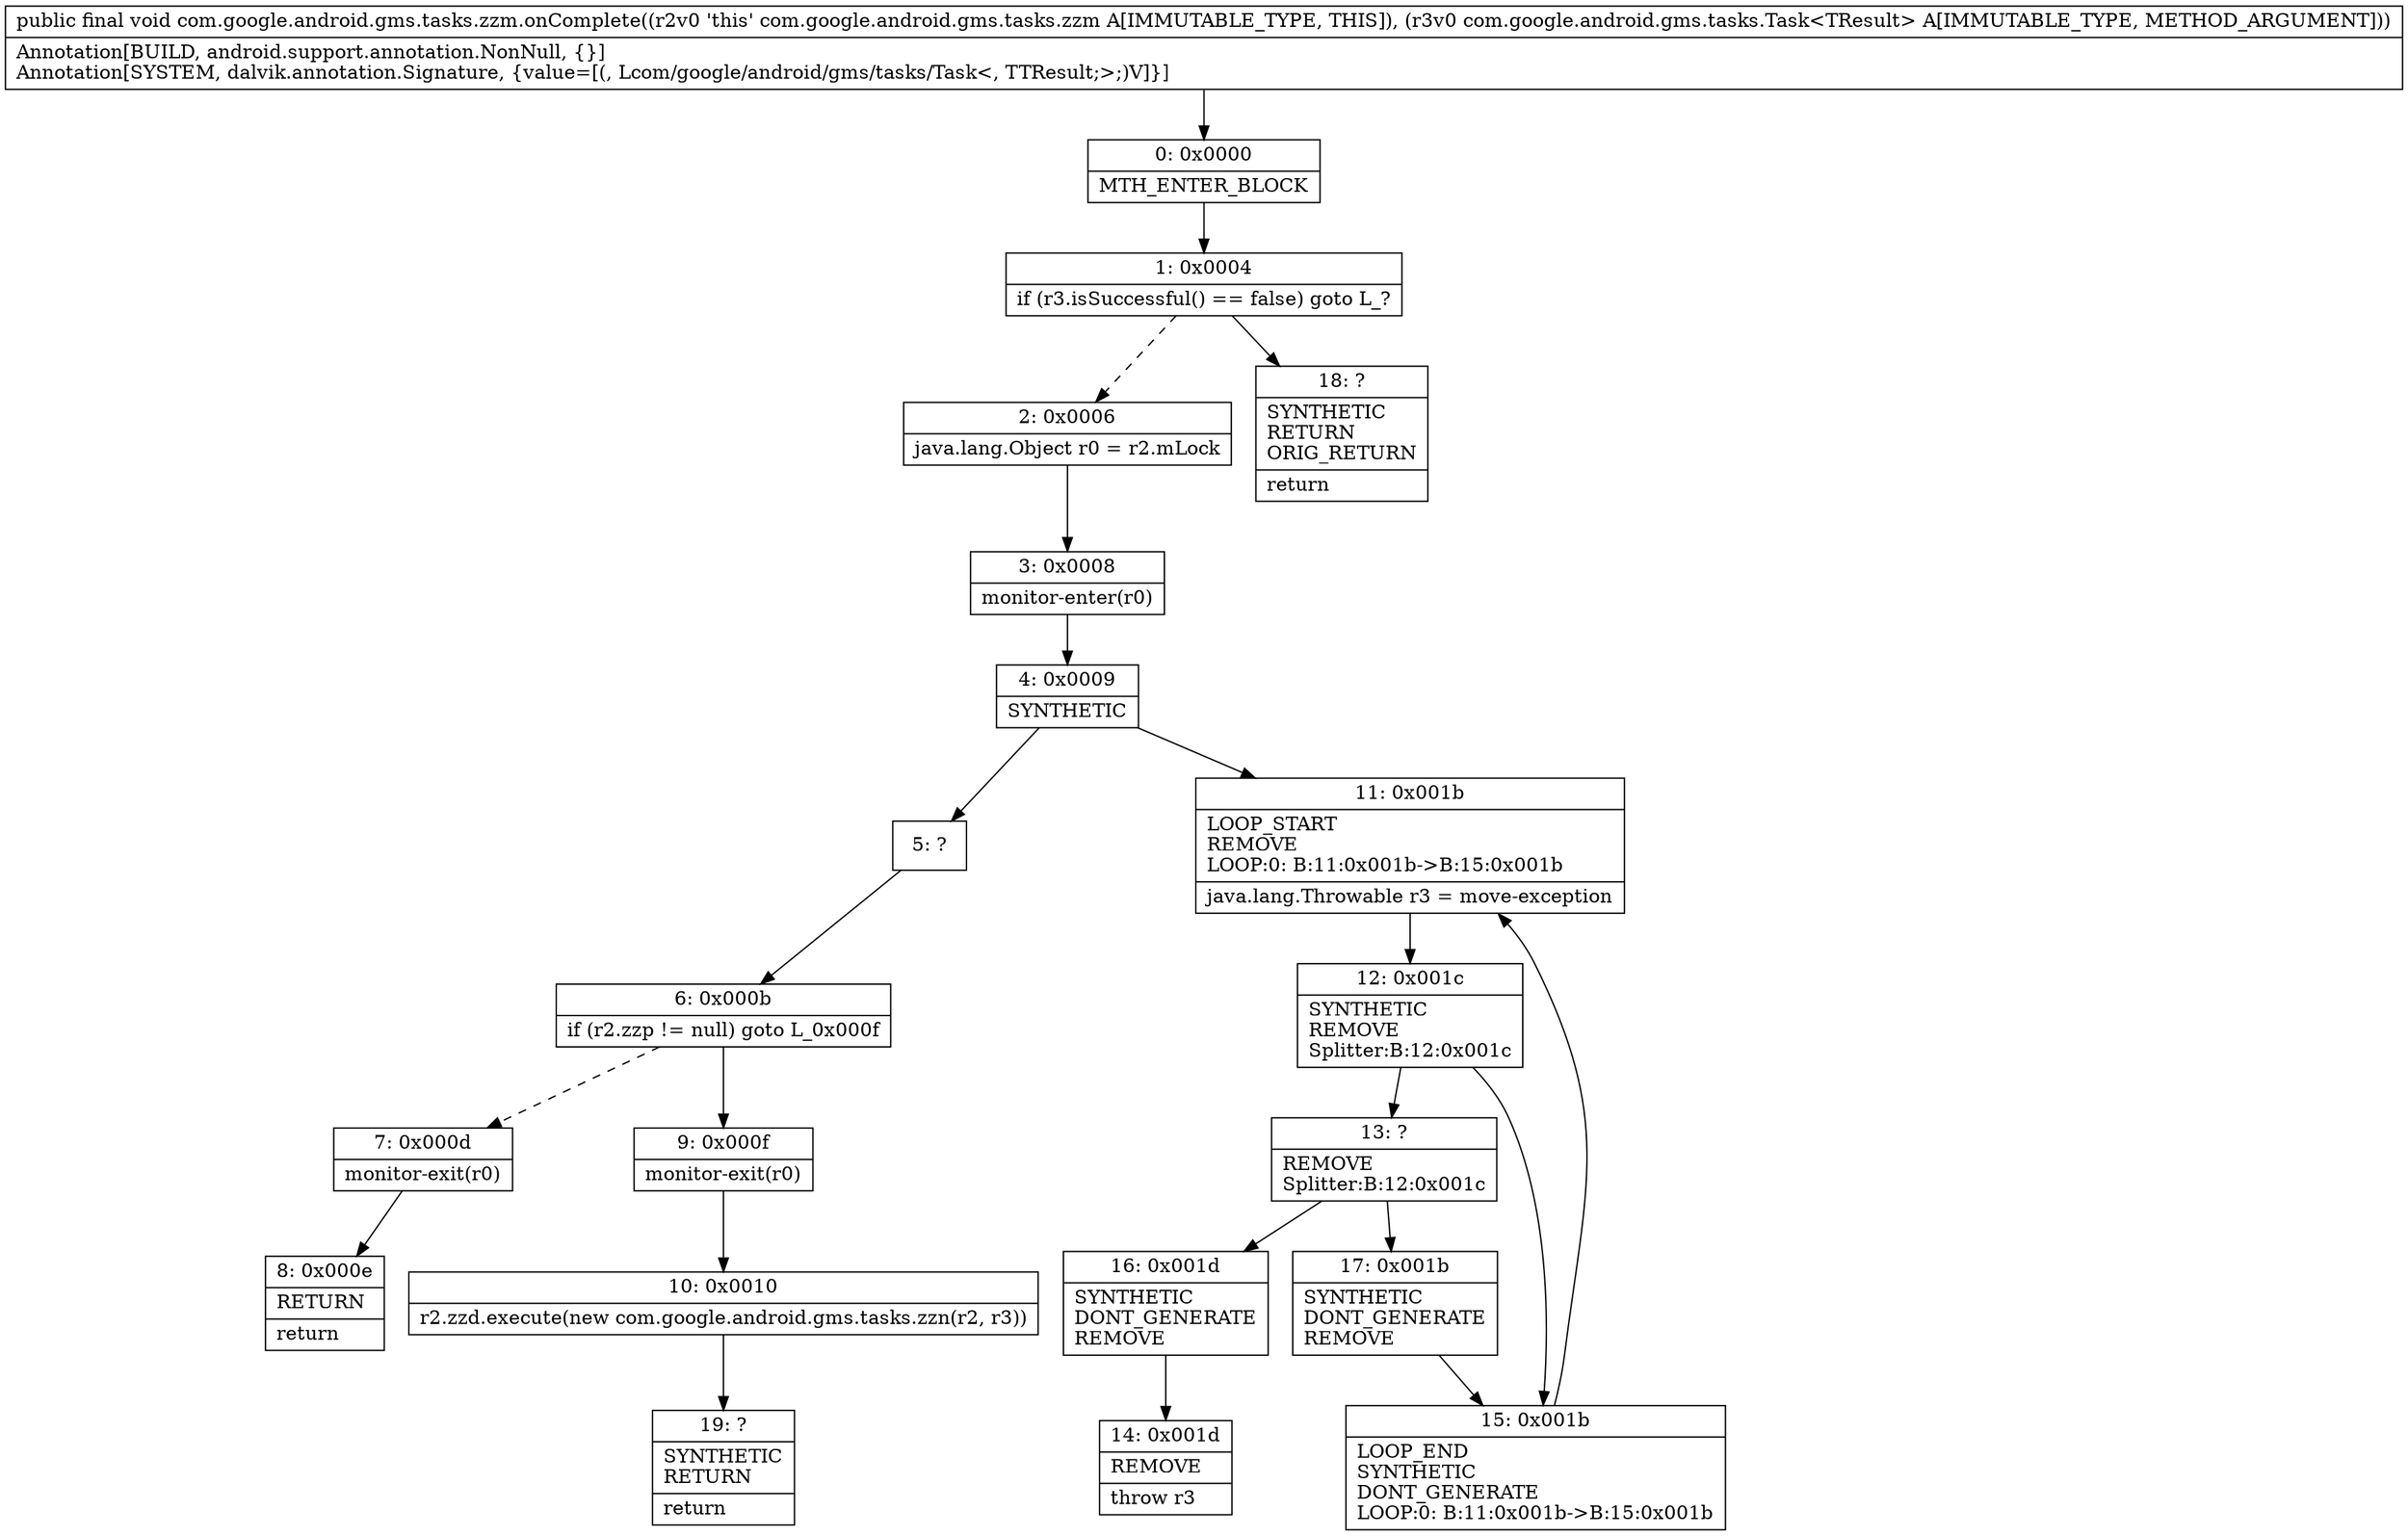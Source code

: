 digraph "CFG forcom.google.android.gms.tasks.zzm.onComplete(Lcom\/google\/android\/gms\/tasks\/Task;)V" {
Node_0 [shape=record,label="{0\:\ 0x0000|MTH_ENTER_BLOCK\l}"];
Node_1 [shape=record,label="{1\:\ 0x0004|if (r3.isSuccessful() == false) goto L_?\l}"];
Node_2 [shape=record,label="{2\:\ 0x0006|java.lang.Object r0 = r2.mLock\l}"];
Node_3 [shape=record,label="{3\:\ 0x0008|monitor\-enter(r0)\l}"];
Node_4 [shape=record,label="{4\:\ 0x0009|SYNTHETIC\l}"];
Node_5 [shape=record,label="{5\:\ ?}"];
Node_6 [shape=record,label="{6\:\ 0x000b|if (r2.zzp != null) goto L_0x000f\l}"];
Node_7 [shape=record,label="{7\:\ 0x000d|monitor\-exit(r0)\l}"];
Node_8 [shape=record,label="{8\:\ 0x000e|RETURN\l|return\l}"];
Node_9 [shape=record,label="{9\:\ 0x000f|monitor\-exit(r0)\l}"];
Node_10 [shape=record,label="{10\:\ 0x0010|r2.zzd.execute(new com.google.android.gms.tasks.zzn(r2, r3))\l}"];
Node_11 [shape=record,label="{11\:\ 0x001b|LOOP_START\lREMOVE\lLOOP:0: B:11:0x001b\-\>B:15:0x001b\l|java.lang.Throwable r3 = move\-exception\l}"];
Node_12 [shape=record,label="{12\:\ 0x001c|SYNTHETIC\lREMOVE\lSplitter:B:12:0x001c\l}"];
Node_13 [shape=record,label="{13\:\ ?|REMOVE\lSplitter:B:12:0x001c\l}"];
Node_14 [shape=record,label="{14\:\ 0x001d|REMOVE\l|throw r3\l}"];
Node_15 [shape=record,label="{15\:\ 0x001b|LOOP_END\lSYNTHETIC\lDONT_GENERATE\lLOOP:0: B:11:0x001b\-\>B:15:0x001b\l}"];
Node_16 [shape=record,label="{16\:\ 0x001d|SYNTHETIC\lDONT_GENERATE\lREMOVE\l}"];
Node_17 [shape=record,label="{17\:\ 0x001b|SYNTHETIC\lDONT_GENERATE\lREMOVE\l}"];
Node_18 [shape=record,label="{18\:\ ?|SYNTHETIC\lRETURN\lORIG_RETURN\l|return\l}"];
Node_19 [shape=record,label="{19\:\ ?|SYNTHETIC\lRETURN\l|return\l}"];
MethodNode[shape=record,label="{public final void com.google.android.gms.tasks.zzm.onComplete((r2v0 'this' com.google.android.gms.tasks.zzm A[IMMUTABLE_TYPE, THIS]), (r3v0 com.google.android.gms.tasks.Task\<TResult\> A[IMMUTABLE_TYPE, METHOD_ARGUMENT]))  | Annotation[BUILD, android.support.annotation.NonNull, \{\}]\lAnnotation[SYSTEM, dalvik.annotation.Signature, \{value=[(, Lcom\/google\/android\/gms\/tasks\/Task\<, TTResult;\>;)V]\}]\l}"];
MethodNode -> Node_0;
Node_0 -> Node_1;
Node_1 -> Node_2[style=dashed];
Node_1 -> Node_18;
Node_2 -> Node_3;
Node_3 -> Node_4;
Node_4 -> Node_5;
Node_4 -> Node_11;
Node_5 -> Node_6;
Node_6 -> Node_7[style=dashed];
Node_6 -> Node_9;
Node_7 -> Node_8;
Node_9 -> Node_10;
Node_10 -> Node_19;
Node_11 -> Node_12;
Node_12 -> Node_13;
Node_12 -> Node_15;
Node_13 -> Node_16;
Node_13 -> Node_17;
Node_15 -> Node_11;
Node_16 -> Node_14;
Node_17 -> Node_15;
}

